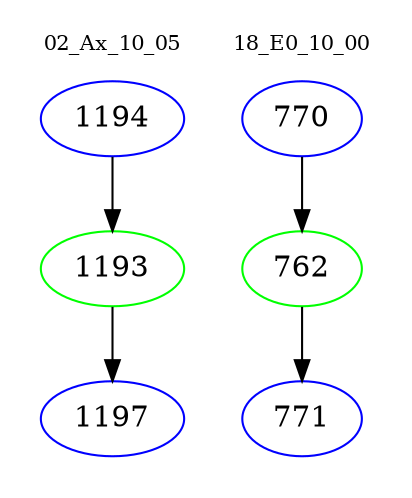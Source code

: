 digraph{
subgraph cluster_0 {
color = white
label = "02_Ax_10_05";
fontsize=10;
T0_1194 [label="1194", color="blue"]
T0_1194 -> T0_1193 [color="black"]
T0_1193 [label="1193", color="green"]
T0_1193 -> T0_1197 [color="black"]
T0_1197 [label="1197", color="blue"]
}
subgraph cluster_1 {
color = white
label = "18_E0_10_00";
fontsize=10;
T1_770 [label="770", color="blue"]
T1_770 -> T1_762 [color="black"]
T1_762 [label="762", color="green"]
T1_762 -> T1_771 [color="black"]
T1_771 [label="771", color="blue"]
}
}
